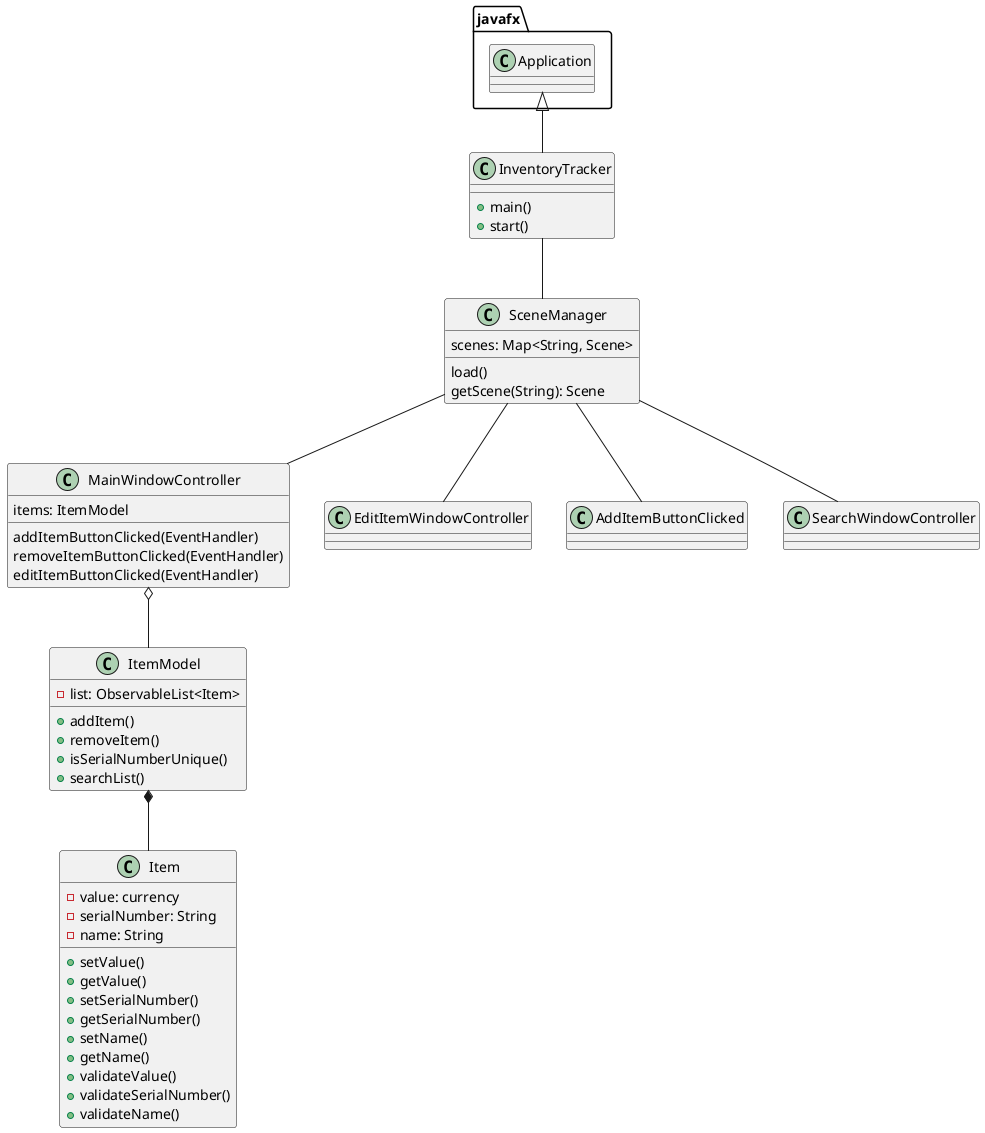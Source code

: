 @startuml
'https://plantuml.com/class-diagram

class InventoryTracker {
    +main()
    +start()
}

class SceneManager {
    scenes: Map<String, Scene>

    load()
    getScene(String): Scene
}

class MainWindowController {
    items: ItemModel

    addItemButtonClicked(EventHandler)
    removeItemButtonClicked(EventHandler)
    editItemButtonClicked(EventHandler)
}

class ItemModel {
    -list: ObservableList<Item>

    +addItem()
    +removeItem()
    +isSerialNumberUnique()
    +searchList()
}

class Item {
    -value: currency
    -serialNumber: String
    -name: String

    +setValue()
    +getValue()
    +setSerialNumber()
    +getSerialNumber()
    +setName()
    +getName()
    +validateValue()
    +validateSerialNumber()
    +validateName()
}

class EditItemWindowController {

}

class AddItemButtonClicked {

}

class SearchWindowController {
}

javafx.Application <|-- InventoryTracker
InventoryTracker -- SceneManager
SceneManager -- MainWindowController
SceneManager -- EditItemWindowController
SceneManager -- AddItemButtonClicked
SceneManager -- SearchWindowController
MainWindowController o-- ItemModel
ItemModel *-- Item

@enduml